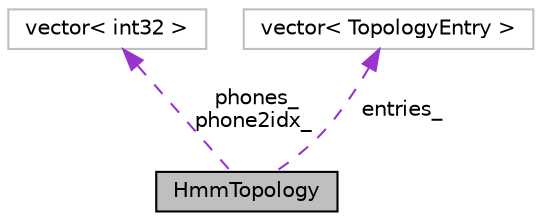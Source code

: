 digraph "HmmTopology"
{
  edge [fontname="Helvetica",fontsize="10",labelfontname="Helvetica",labelfontsize="10"];
  node [fontname="Helvetica",fontsize="10",shape=record];
  Node1 [label="HmmTopology",height=0.2,width=0.4,color="black", fillcolor="grey75", style="filled", fontcolor="black"];
  Node2 -> Node1 [dir="back",color="darkorchid3",fontsize="10",style="dashed",label=" phones_\nphone2idx_" ,fontname="Helvetica"];
  Node2 [label="vector\< int32 \>",height=0.2,width=0.4,color="grey75", fillcolor="white", style="filled"];
  Node3 -> Node1 [dir="back",color="darkorchid3",fontsize="10",style="dashed",label=" entries_" ,fontname="Helvetica"];
  Node3 [label="vector\< TopologyEntry \>",height=0.2,width=0.4,color="grey75", fillcolor="white", style="filled"];
}

